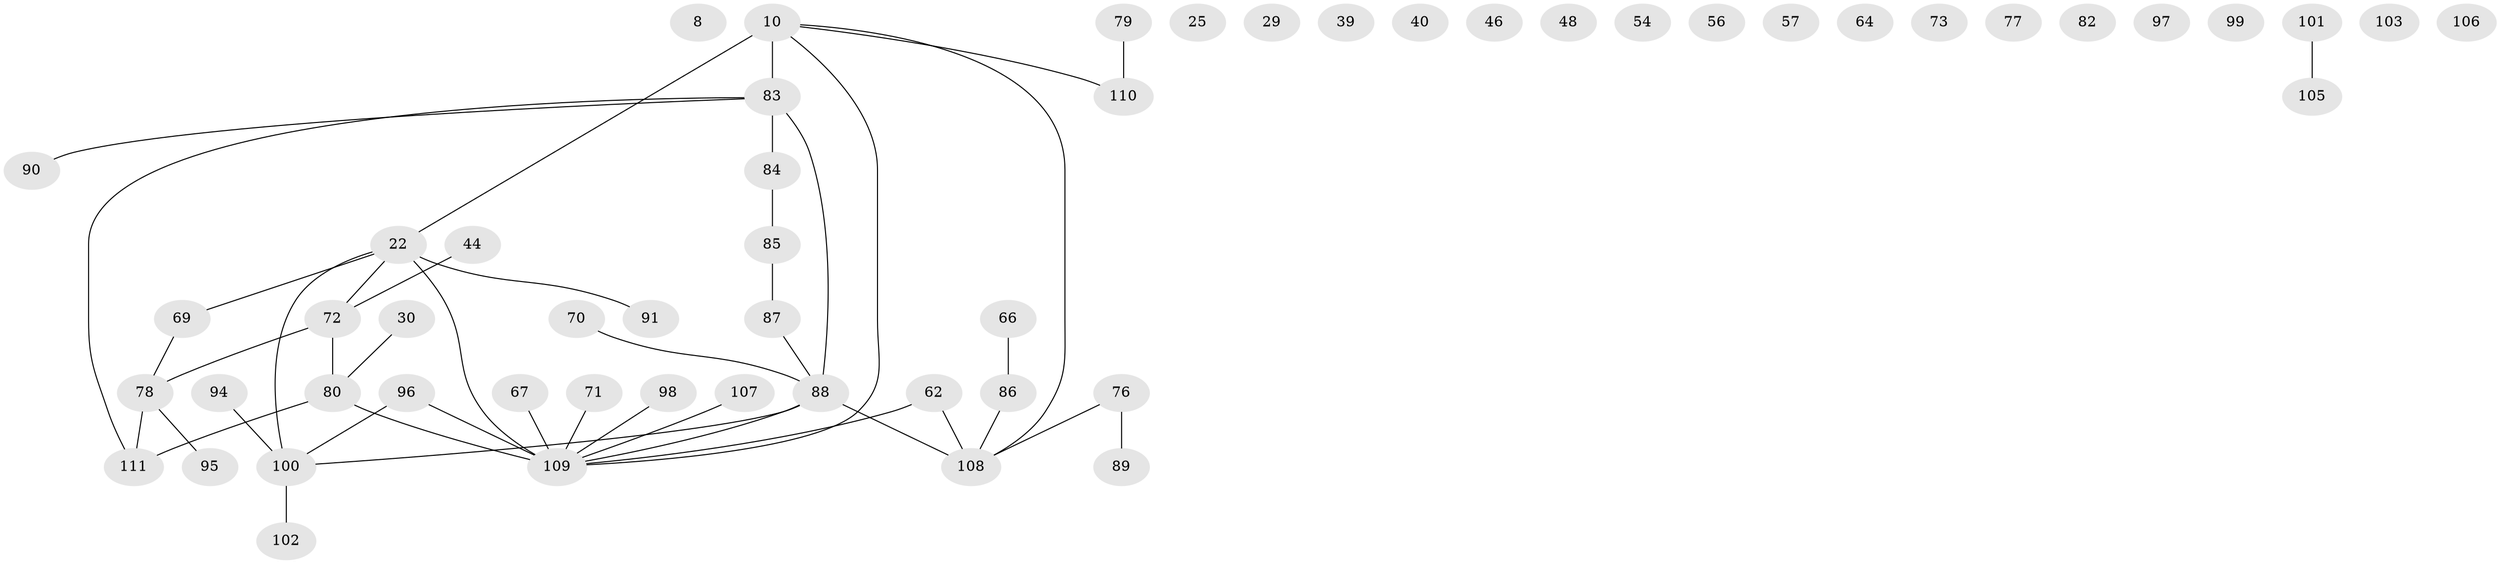 // original degree distribution, {1: 0.2972972972972973, 2: 0.2072072072072072, 4: 0.08108108108108109, 3: 0.2072072072072072, 0: 0.14414414414414414, 5: 0.04504504504504504, 7: 0.009009009009009009, 6: 0.009009009009009009}
// Generated by graph-tools (version 1.1) at 2025/40/03/09/25 04:40:20]
// undirected, 55 vertices, 46 edges
graph export_dot {
graph [start="1"]
  node [color=gray90,style=filled];
  8;
  10 [super="+4"];
  22 [super="+15"];
  25;
  29;
  30;
  39;
  40;
  44;
  46;
  48;
  54;
  56;
  57;
  62;
  64;
  66 [super="+26"];
  67;
  69 [super="+16"];
  70 [super="+47"];
  71;
  72 [super="+13"];
  73;
  76 [super="+49"];
  77 [super="+38"];
  78;
  79;
  80 [super="+33"];
  82;
  83 [super="+28+27+55+68"];
  84 [super="+75"];
  85;
  86;
  87 [super="+60"];
  88 [super="+23+31+35"];
  89;
  90 [super="+63"];
  91;
  94 [super="+9+19+41"];
  95;
  96;
  97 [super="+20"];
  98;
  99;
  100 [super="+92"];
  101;
  102;
  103;
  105 [super="+5+11+21"];
  106;
  107;
  108 [super="+93+104"];
  109 [super="+34+74+65"];
  110;
  111 [super="+81"];
  10 -- 110;
  10 -- 22 [weight=2];
  10 -- 83 [weight=2];
  10 -- 108;
  10 -- 109;
  22 -- 72;
  22 -- 100 [weight=2];
  22 -- 91;
  22 -- 69;
  22 -- 109 [weight=2];
  30 -- 80;
  44 -- 72;
  62 -- 108;
  62 -- 109;
  66 -- 86;
  67 -- 109;
  69 -- 78;
  70 -- 88;
  71 -- 109;
  72 -- 80 [weight=2];
  72 -- 78;
  76 -- 89;
  76 -- 108;
  78 -- 95;
  78 -- 111;
  79 -- 110;
  80 -- 111 [weight=2];
  80 -- 109 [weight=2];
  83 -- 88;
  83 -- 111;
  83 -- 84;
  83 -- 90;
  84 -- 85;
  85 -- 87;
  86 -- 108;
  87 -- 88 [weight=2];
  88 -- 100;
  88 -- 108 [weight=2];
  88 -- 109;
  94 -- 100;
  96 -- 100;
  96 -- 109;
  98 -- 109;
  100 -- 102;
  101 -- 105;
  107 -- 109;
}
